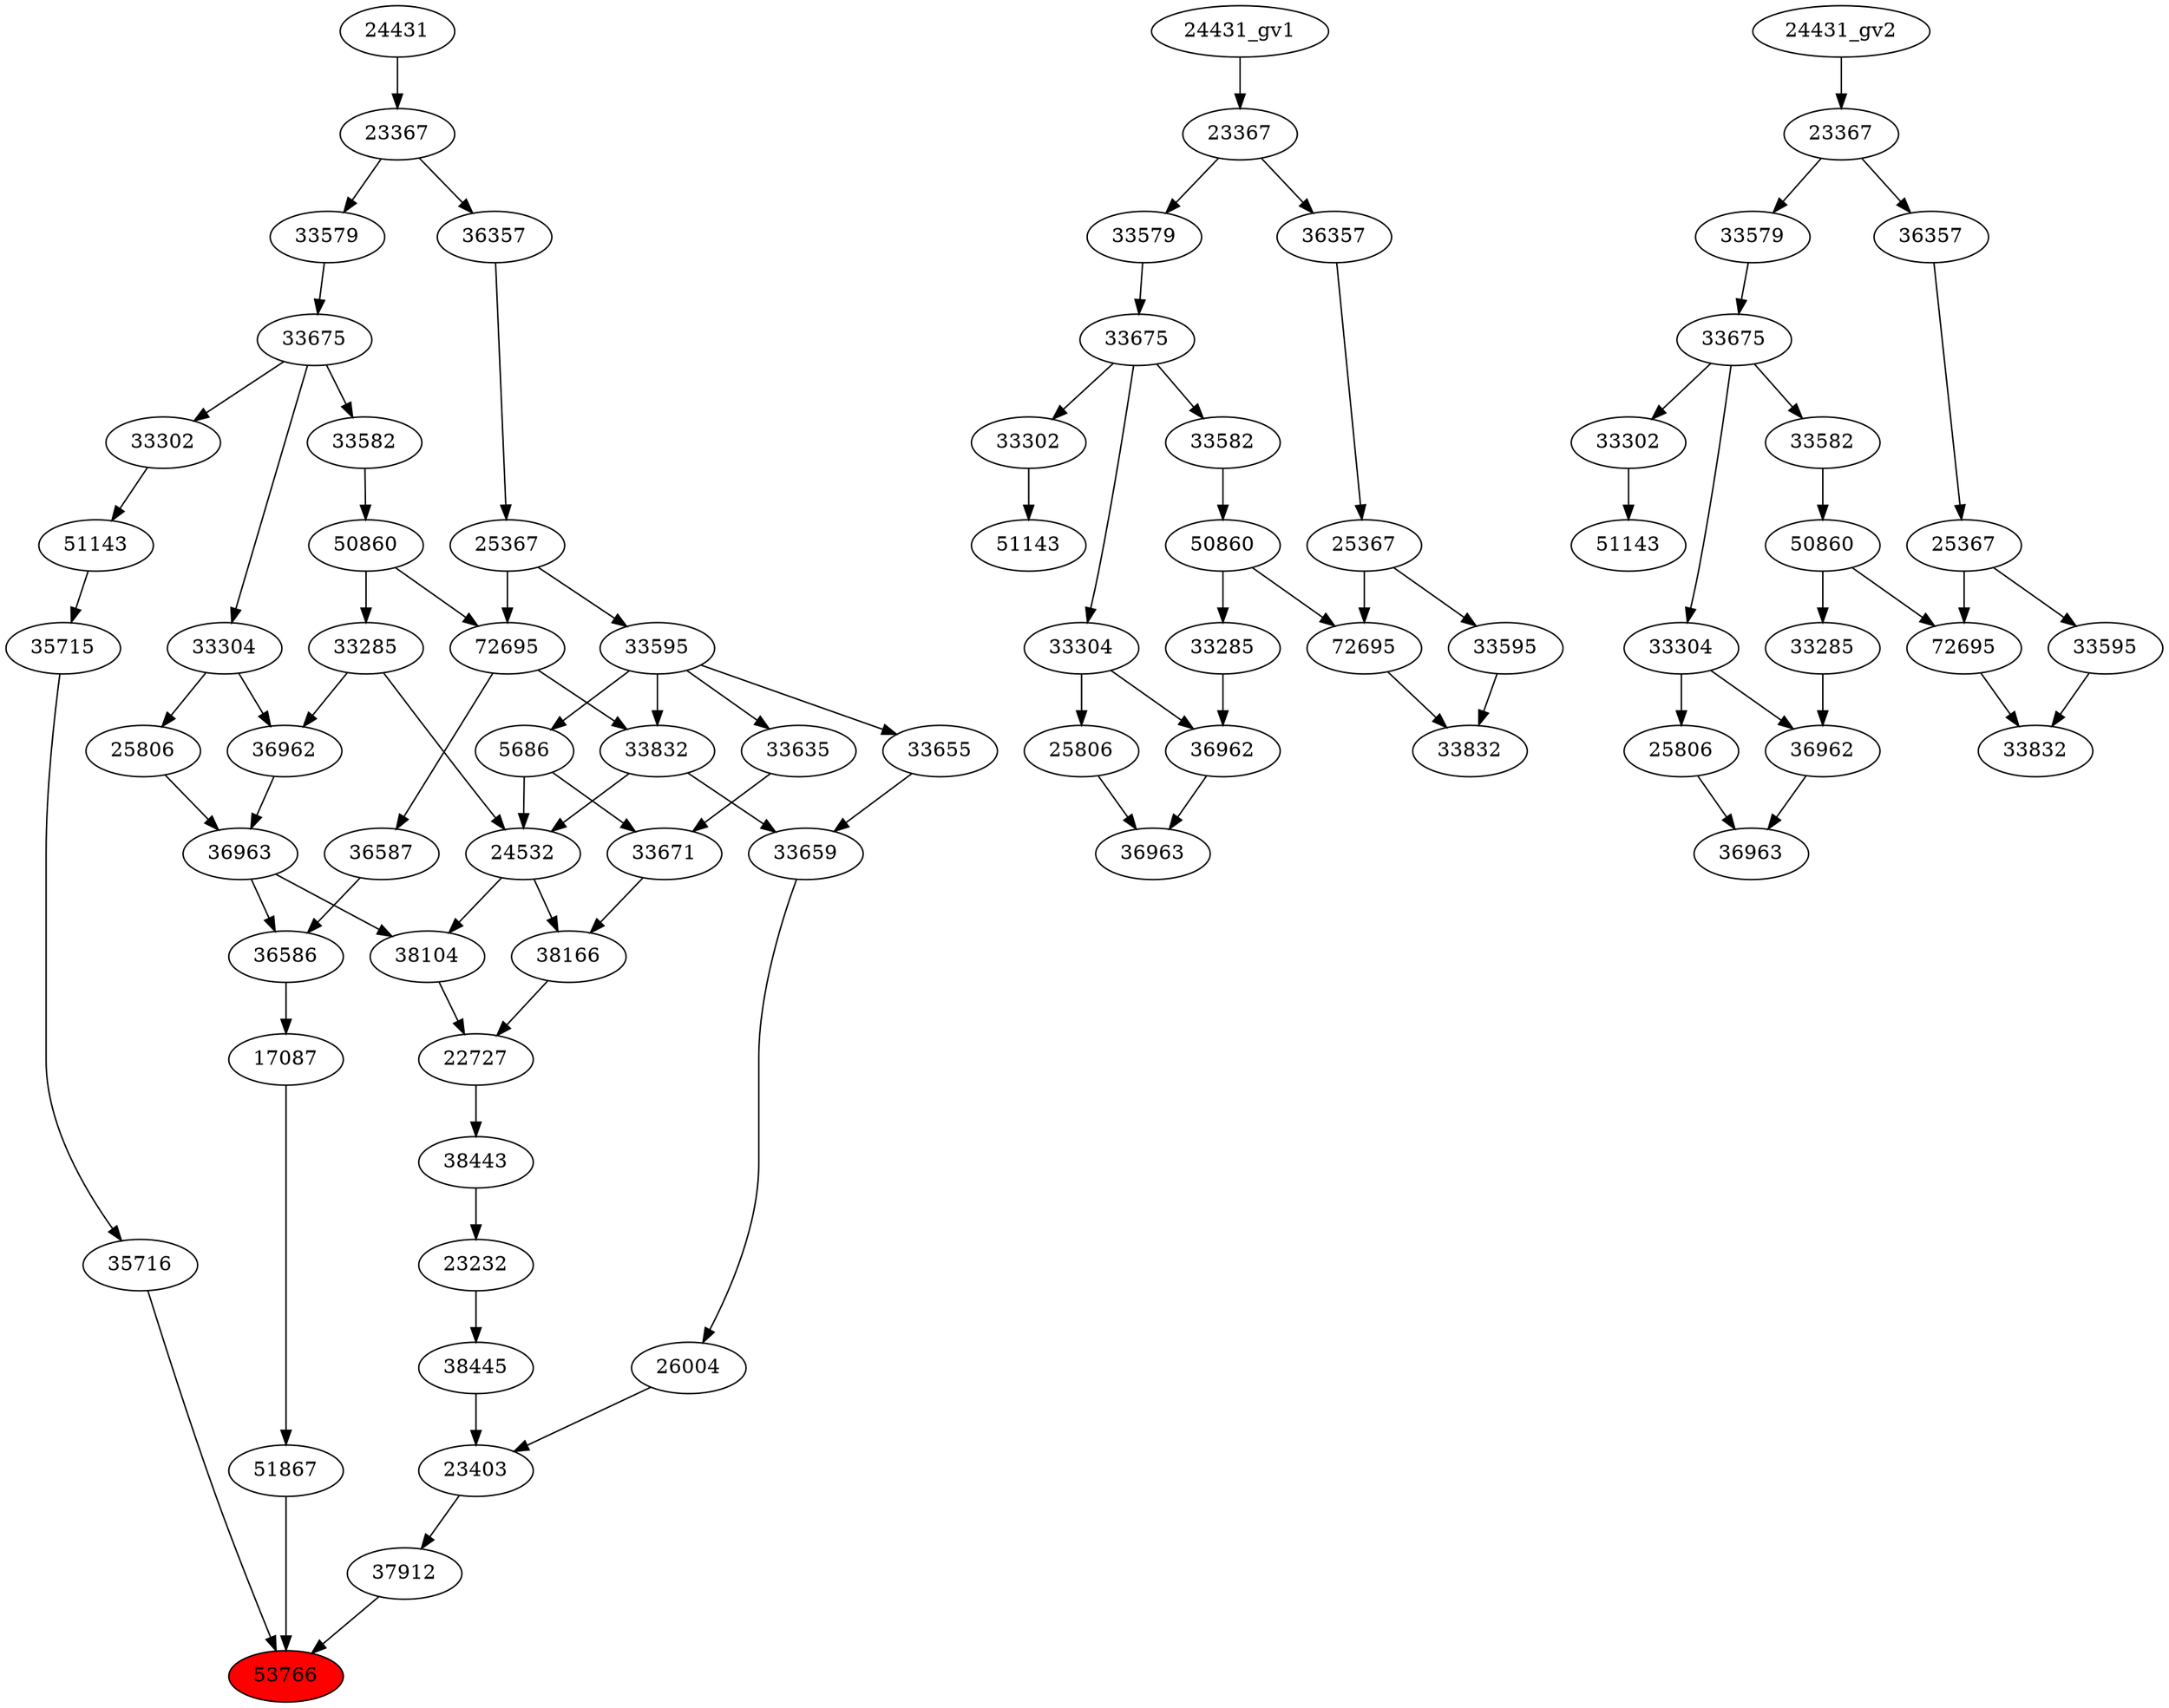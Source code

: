 strict digraph root {
	node [label="\N"];
	{
		node [fillcolor="",
			label="\N",
			style=""
		];
		53766		 [fillcolor=red,
			label=53766,
			style=filled];
		35716		 [label=35716];
		35716 -> 53766;
		37912		 [label=37912];
		37912 -> 53766;
		51867		 [label=51867];
		51867 -> 53766;
		35715		 [label=35715];
		35715 -> 35716;
		23403		 [label=23403];
		23403 -> 37912;
		17087		 [label=17087];
		17087 -> 51867;
		51143		 [label=51143];
		51143 -> 35715;
		38445		 [label=38445];
		38445 -> 23403;
		26004		 [label=26004];
		26004 -> 23403;
		36586		 [label=36586];
		36586 -> 17087;
		33302		 [label=33302];
		33302 -> 51143;
		23232		 [label=23232];
		23232 -> 38445;
		33659		 [label=33659];
		33659 -> 26004;
		36587		 [label=36587];
		36587 -> 36586;
		36963		 [label=36963];
		36963 -> 36586;
		38104		 [label=38104];
		36963 -> 38104;
		33675		 [label=33675];
		33675 -> 33302;
		33304		 [label=33304];
		33675 -> 33304;
		33582		 [label=33582];
		33675 -> 33582;
		38443		 [label=38443];
		38443 -> 23232;
		33655		 [label=33655];
		33655 -> 33659;
		33832		 [label=33832];
		33832 -> 33659;
		24532		 [label=24532];
		33832 -> 24532;
		72695		 [label=72695];
		72695 -> 36587;
		72695 -> 33832;
		36962		 [label=36962];
		36962 -> 36963;
		25806		 [label=25806];
		25806 -> 36963;
		33579		 [label=33579];
		33579 -> 33675;
		22727		 [label=22727];
		22727 -> 38443;
		33595		 [label=33595];
		33595 -> 33655;
		33595 -> 33832;
		5686		 [label=5686];
		33595 -> 5686;
		33635		 [label=33635];
		33595 -> 33635;
		50860		 [label=50860];
		50860 -> 72695;
		33285		 [label=33285];
		50860 -> 33285;
		25367		 [label=25367];
		25367 -> 72695;
		25367 -> 33595;
		33285 -> 36962;
		33285 -> 24532;
		33304 -> 36962;
		33304 -> 25806;
		23367		 [label=23367];
		23367 -> 33579;
		36357		 [label=36357];
		23367 -> 36357;
		38104 -> 22727;
		38166		 [label=38166];
		38166 -> 22727;
		33582 -> 50860;
		36357 -> 25367;
		24431		 [label=24431];
		24431 -> 23367;
		24532 -> 38104;
		24532 -> 38166;
		33671		 [label=33671];
		33671 -> 38166;
		5686 -> 24532;
		5686 -> 33671;
		33635 -> 33671;
	}
	{
		node [label="\N"];
		"51143_gv1"		 [label=51143];
		"33302_gv1"		 [label=33302];
		"33302_gv1" -> "51143_gv1";
		"33675_gv1"		 [label=33675];
		"33675_gv1" -> "33302_gv1";
		"33304_gv1"		 [label=33304];
		"33675_gv1" -> "33304_gv1";
		"33582_gv1"		 [label=33582];
		"33675_gv1" -> "33582_gv1";
		"36963_gv1"		 [label=36963];
		"36962_gv1"		 [label=36962];
		"36962_gv1" -> "36963_gv1";
		"25806_gv1"		 [label=25806];
		"25806_gv1" -> "36963_gv1";
		"33579_gv1"		 [label=33579];
		"33579_gv1" -> "33675_gv1";
		"33832_gv1"		 [label=33832];
		"72695_gv1"		 [label=72695];
		"72695_gv1" -> "33832_gv1";
		"33595_gv1"		 [label=33595];
		"33595_gv1" -> "33832_gv1";
		"50860_gv1"		 [label=50860];
		"50860_gv1" -> "72695_gv1";
		"33285_gv1"		 [label=33285];
		"50860_gv1" -> "33285_gv1";
		"25367_gv1"		 [label=25367];
		"25367_gv1" -> "72695_gv1";
		"25367_gv1" -> "33595_gv1";
		"33285_gv1" -> "36962_gv1";
		"33304_gv1" -> "36962_gv1";
		"33304_gv1" -> "25806_gv1";
		"23367_gv1"		 [label=23367];
		"23367_gv1" -> "33579_gv1";
		"36357_gv1"		 [label=36357];
		"23367_gv1" -> "36357_gv1";
		"33582_gv1" -> "50860_gv1";
		"36357_gv1" -> "25367_gv1";
		"24431_gv1" -> "23367_gv1";
	}
	{
		node [label="\N"];
		"51143_gv2"		 [label=51143];
		"33302_gv2"		 [label=33302];
		"33302_gv2" -> "51143_gv2";
		"33675_gv2"		 [label=33675];
		"33675_gv2" -> "33302_gv2";
		"33304_gv2"		 [label=33304];
		"33675_gv2" -> "33304_gv2";
		"33582_gv2"		 [label=33582];
		"33675_gv2" -> "33582_gv2";
		"36963_gv2"		 [label=36963];
		"36962_gv2"		 [label=36962];
		"36962_gv2" -> "36963_gv2";
		"25806_gv2"		 [label=25806];
		"25806_gv2" -> "36963_gv2";
		"33579_gv2"		 [label=33579];
		"33579_gv2" -> "33675_gv2";
		"33832_gv2"		 [label=33832];
		"72695_gv2"		 [label=72695];
		"72695_gv2" -> "33832_gv2";
		"33595_gv2"		 [label=33595];
		"33595_gv2" -> "33832_gv2";
		"50860_gv2"		 [label=50860];
		"50860_gv2" -> "72695_gv2";
		"33285_gv2"		 [label=33285];
		"50860_gv2" -> "33285_gv2";
		"25367_gv2"		 [label=25367];
		"25367_gv2" -> "72695_gv2";
		"25367_gv2" -> "33595_gv2";
		"33285_gv2" -> "36962_gv2";
		"33304_gv2" -> "36962_gv2";
		"33304_gv2" -> "25806_gv2";
		"23367_gv2"		 [label=23367];
		"23367_gv2" -> "33579_gv2";
		"36357_gv2"		 [label=36357];
		"23367_gv2" -> "36357_gv2";
		"33582_gv2" -> "50860_gv2";
		"36357_gv2" -> "25367_gv2";
		"24431_gv2" -> "23367_gv2";
	}
}
